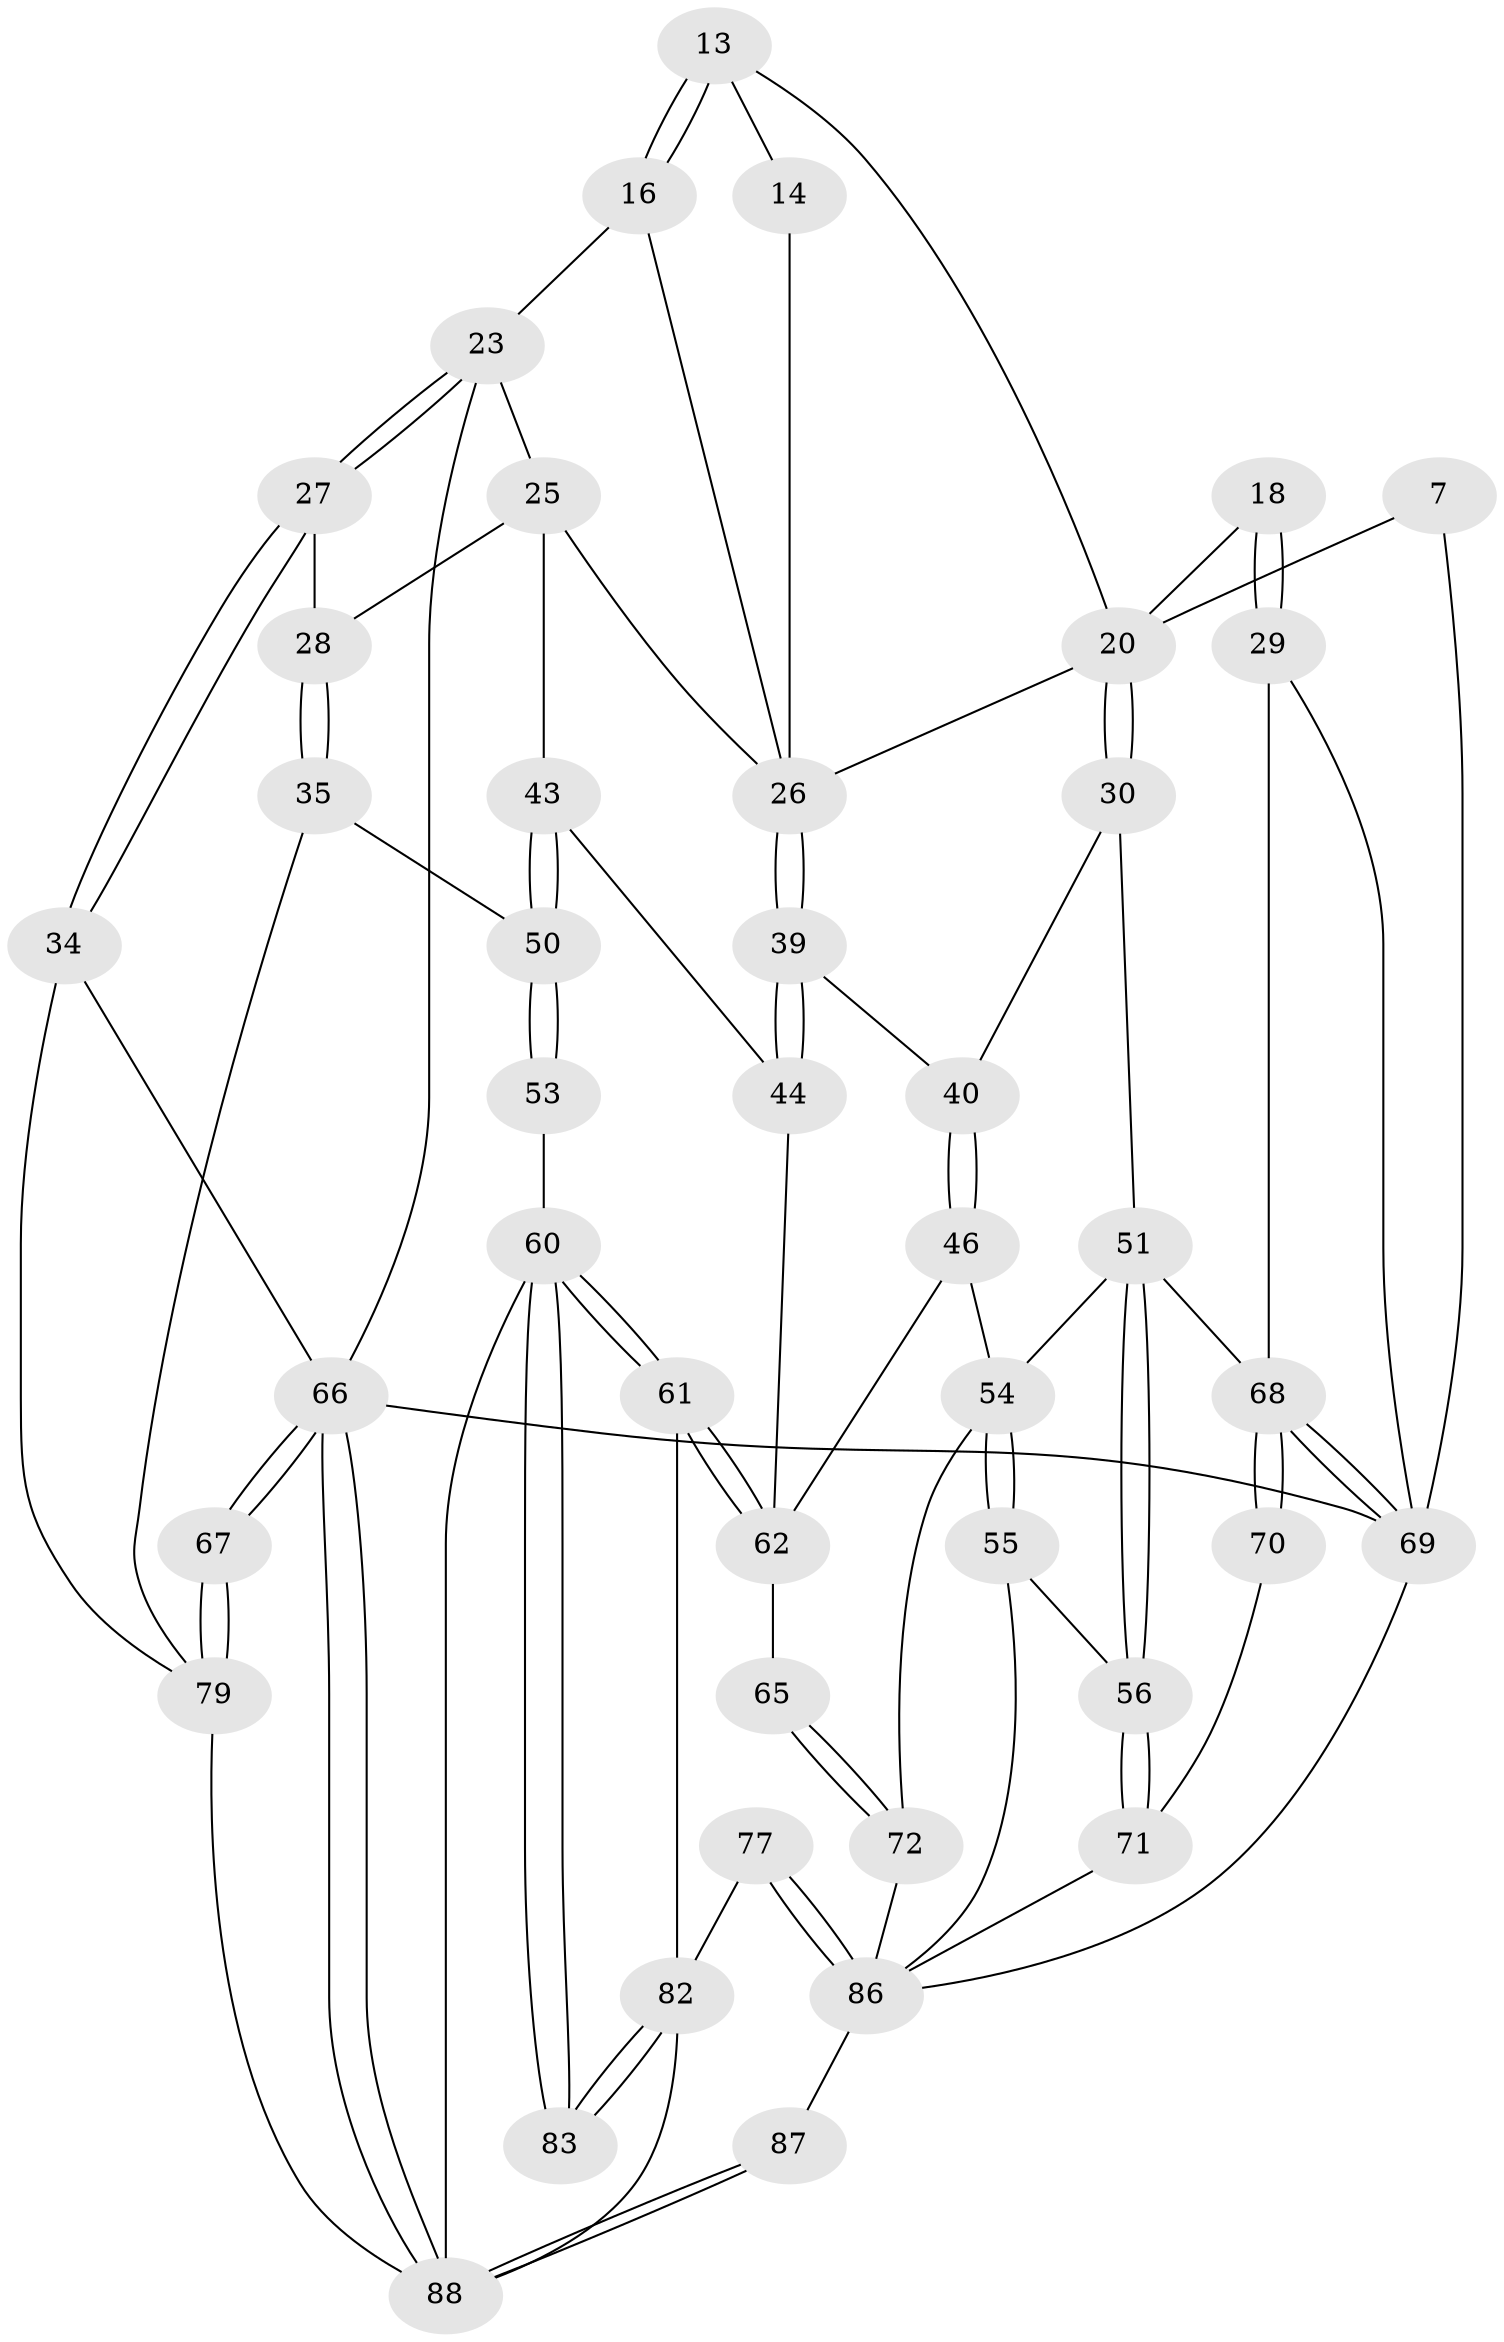 // original degree distribution, {3: 0.022727272727272728, 4: 0.23863636363636365, 5: 0.5227272727272727, 6: 0.2159090909090909}
// Generated by graph-tools (version 1.1) at 2025/01/03/09/25 05:01:27]
// undirected, 44 vertices, 98 edges
graph export_dot {
graph [start="1"]
  node [color=gray90,style=filled];
  7 [pos="+0.17240161050469766+0"];
  13 [pos="+0.5808875494372855+0",super="+8"];
  14 [pos="+0.4364238052749749+0.22412152753505815"];
  16 [pos="+0.6486483101326295+0.28812227493524417",super="+15+3"];
  18 [pos="+0.10834280337392233+0.28314551823013556",super="+12"];
  20 [pos="+0.27254578339849733+0.4308293619455571",super="+17+10"];
  23 [pos="+0.8518802631840995+0.2123948742833451",super="+4+22"];
  25 [pos="+0.790032914463693+0.46610130100097885",super="+24"];
  26 [pos="+0.581400068632919+0.4108373175168747",super="+21"];
  27 [pos="+1+0.40928705776465935"];
  28 [pos="+0.9120008921403001+0.4449653023472782"];
  29 [pos="+0+0.4096290979814596",super="+11"];
  30 [pos="+0.277545937655664+0.49374411732530404"];
  34 [pos="+1+0.4348476577853431"];
  35 [pos="+0.8992903592368402+0.5933202536012935"];
  39 [pos="+0.5749196557844807+0.4323760590001013"];
  40 [pos="+0.3559377174812227+0.5146151028020264"];
  43 [pos="+0.6467784129549432+0.584425641550375",super="+38"];
  44 [pos="+0.5895346302741743+0.5555563855285746"];
  46 [pos="+0.3970988561746612+0.5846705689131854"];
  50 [pos="+0.7384744733373199+0.6761735315779801",super="+37+36"];
  51 [pos="+0.22605582151055562+0.6041326959002596",super="+49+31"];
  53 [pos="+0.7474092295872551+0.7076833990712307"];
  54 [pos="+0.2927335660904393+0.7303696402894829",super="+48"];
  55 [pos="+0.27112532455496446+0.7503496970702642"];
  56 [pos="+0.2194732469325158+0.7477046224393709"];
  60 [pos="+0.7207682021791498+0.7582494957973913",super="+59"];
  61 [pos="+0.5326608454342265+0.7021600377973879"];
  62 [pos="+0.5256779725091185+0.6923039289431905",super="+45"];
  65 [pos="+0.5049427522534925+0.7000601835180229"];
  66 [pos="+1+1",super="+5"];
  67 [pos="+1+0.8522012341963765"];
  68 [pos="+0+0.7158993414316783",super="+33+52"];
  69 [pos="+0+1",super="+6"];
  70 [pos="+0.10846158565208142+0.733032615055367"];
  71 [pos="+0.15719916463771094+0.7677010609708145"];
  72 [pos="+0.405842243367548+0.8271099068454737",super="+64+63"];
  77 [pos="+0.40752420100396+0.881236650109727"];
  79 [pos="+0.989690621155176+0.8524406443326611",super="+57+42+41"];
  82 [pos="+0.6780289112418817+1",super="+76+75"];
  83 [pos="+0.6914929526528616+0.8351377010175142"];
  86 [pos="+0.2726669660913401+1",super="+85+73"];
  87 [pos="+0.6802207941279005+1"];
  88 [pos="+1+1",super="+84+80+81"];
  7 -- 69;
  7 -- 20;
  13 -- 14 [weight=2];
  13 -- 16 [weight=2];
  13 -- 16;
  13 -- 20;
  14 -- 26;
  16 -- 23 [weight=2];
  16 -- 26;
  18 -- 29 [weight=2];
  18 -- 29;
  18 -- 20 [weight=2];
  20 -- 30;
  20 -- 30;
  20 -- 26;
  23 -- 27;
  23 -- 27;
  23 -- 66;
  23 -- 25;
  25 -- 26;
  25 -- 43;
  25 -- 28;
  26 -- 39;
  26 -- 39;
  27 -- 28;
  27 -- 34;
  27 -- 34;
  28 -- 35;
  28 -- 35;
  29 -- 68;
  29 -- 69;
  30 -- 40;
  30 -- 51;
  34 -- 66;
  34 -- 79;
  35 -- 50;
  35 -- 79;
  39 -- 40;
  39 -- 44;
  39 -- 44;
  40 -- 46;
  40 -- 46;
  43 -- 44;
  43 -- 50 [weight=2];
  43 -- 50;
  44 -- 62;
  46 -- 54;
  46 -- 62;
  50 -- 53 [weight=2];
  50 -- 53;
  51 -- 56;
  51 -- 56;
  51 -- 68 [weight=2];
  51 -- 54;
  53 -- 60;
  54 -- 55;
  54 -- 55;
  54 -- 72 [weight=2];
  55 -- 56;
  55 -- 86;
  56 -- 71;
  56 -- 71;
  60 -- 61;
  60 -- 61;
  60 -- 83;
  60 -- 83;
  60 -- 88;
  61 -- 62;
  61 -- 62;
  61 -- 82;
  62 -- 65;
  65 -- 72 [weight=2];
  65 -- 72;
  66 -- 67;
  66 -- 67;
  66 -- 88;
  66 -- 88;
  66 -- 69 [weight=2];
  67 -- 79 [weight=2];
  67 -- 79;
  68 -- 69;
  68 -- 69;
  68 -- 70 [weight=2];
  68 -- 70;
  69 -- 86;
  70 -- 71;
  71 -- 86;
  72 -- 86;
  77 -- 86 [weight=2];
  77 -- 86;
  77 -- 82;
  79 -- 88 [weight=2];
  82 -- 83 [weight=2];
  82 -- 83;
  82 -- 88;
  86 -- 87;
  87 -- 88 [weight=2];
  87 -- 88;
}

